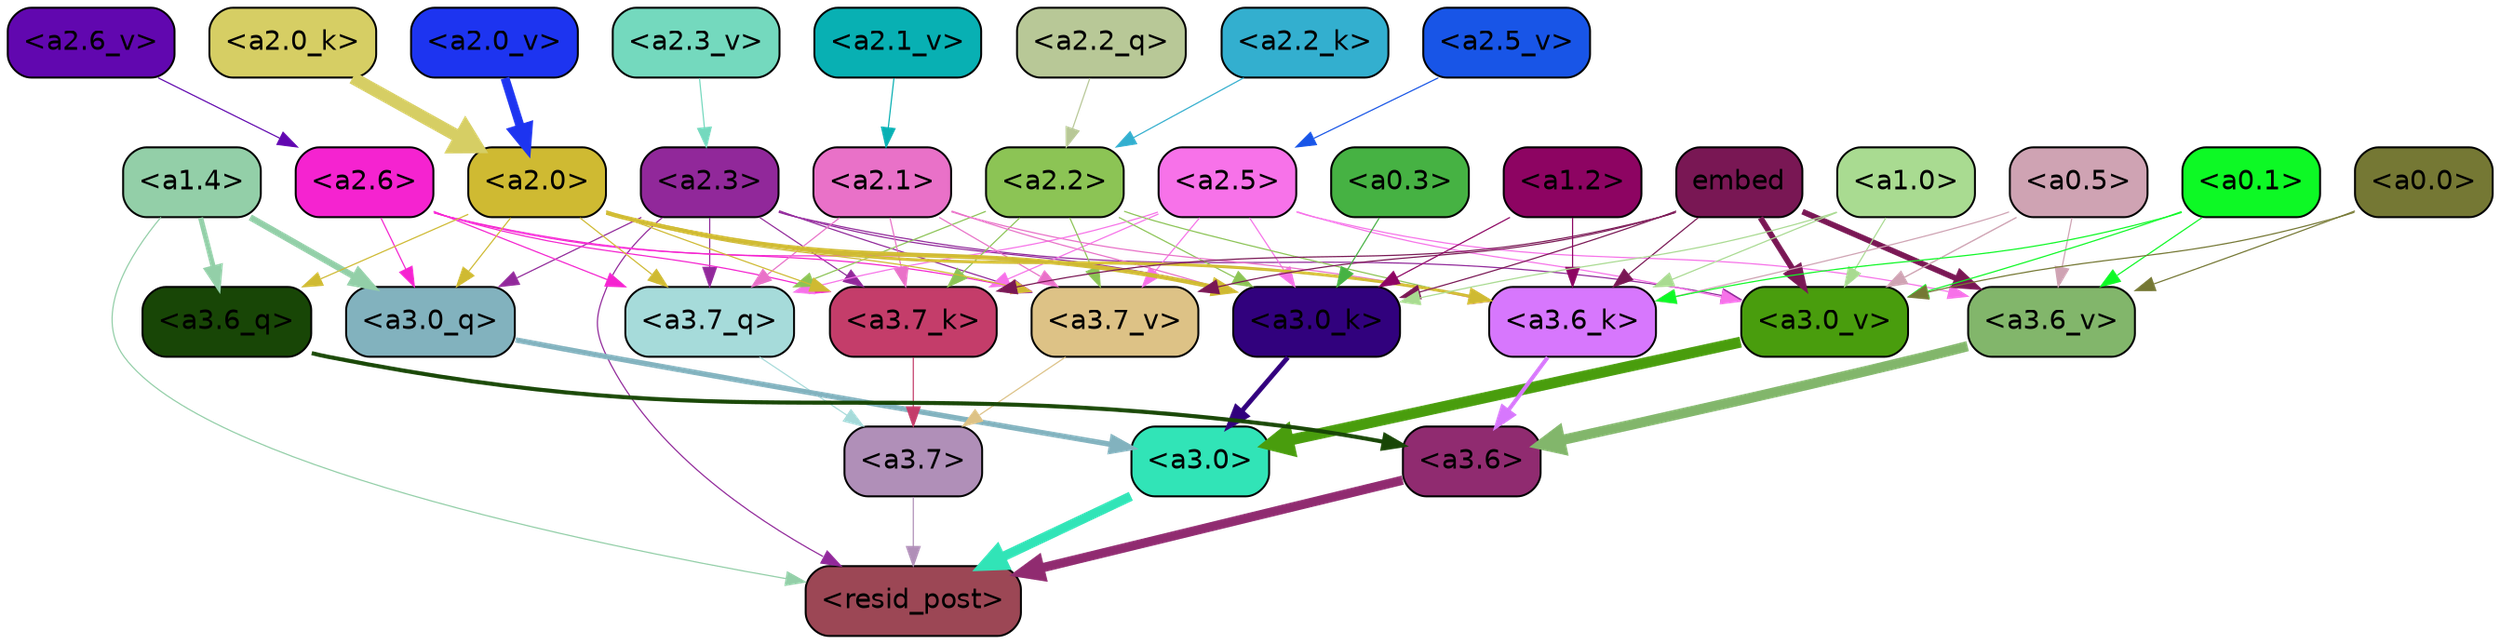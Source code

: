strict digraph "" {
	graph [bgcolor=transparent,
		layout=dot,
		overlap=false,
		splines=true
	];
	"<a3.7>"	[color=black,
		fillcolor="#b08fb8",
		fontname=Helvetica,
		shape=box,
		style="filled, rounded"];
	"<resid_post>"	[color=black,
		fillcolor="#9c4755",
		fontname=Helvetica,
		shape=box,
		style="filled, rounded"];
	"<a3.7>" -> "<resid_post>"	[color="#b08fb8",
		penwidth=0.6];
	"<a3.6>"	[color=black,
		fillcolor="#902b70",
		fontname=Helvetica,
		shape=box,
		style="filled, rounded"];
	"<a3.6>" -> "<resid_post>"	[color="#902b70",
		penwidth=4.753257989883423];
	"<a3.0>"	[color=black,
		fillcolor="#31e4b7",
		fontname=Helvetica,
		shape=box,
		style="filled, rounded"];
	"<a3.0>" -> "<resid_post>"	[color="#31e4b7",
		penwidth=4.90053927898407];
	"<a2.3>"	[color=black,
		fillcolor="#91289a",
		fontname=Helvetica,
		shape=box,
		style="filled, rounded"];
	"<a2.3>" -> "<resid_post>"	[color="#91289a",
		penwidth=0.6];
	"<a3.7_q>"	[color=black,
		fillcolor="#a6dbda",
		fontname=Helvetica,
		shape=box,
		style="filled, rounded"];
	"<a2.3>" -> "<a3.7_q>"	[color="#91289a",
		penwidth=0.6];
	"<a3.0_q>"	[color=black,
		fillcolor="#82b2be",
		fontname=Helvetica,
		shape=box,
		style="filled, rounded"];
	"<a2.3>" -> "<a3.0_q>"	[color="#91289a",
		penwidth=0.6];
	"<a3.7_k>"	[color=black,
		fillcolor="#c43d6a",
		fontname=Helvetica,
		shape=box,
		style="filled, rounded"];
	"<a2.3>" -> "<a3.7_k>"	[color="#91289a",
		penwidth=0.6];
	"<a3.0_k>"	[color=black,
		fillcolor="#31017d",
		fontname=Helvetica,
		shape=box,
		style="filled, rounded"];
	"<a2.3>" -> "<a3.0_k>"	[color="#91289a",
		penwidth=0.6];
	"<a3.7_v>"	[color=black,
		fillcolor="#ddc286",
		fontname=Helvetica,
		shape=box,
		style="filled, rounded"];
	"<a2.3>" -> "<a3.7_v>"	[color="#91289a",
		penwidth=0.6];
	"<a3.0_v>"	[color=black,
		fillcolor="#499d0d",
		fontname=Helvetica,
		shape=box,
		style="filled, rounded"];
	"<a2.3>" -> "<a3.0_v>"	[color="#91289a",
		penwidth=0.6];
	"<a1.4>"	[color=black,
		fillcolor="#93cfa8",
		fontname=Helvetica,
		shape=box,
		style="filled, rounded"];
	"<a1.4>" -> "<resid_post>"	[color="#93cfa8",
		penwidth=0.6];
	"<a3.6_q>"	[color=black,
		fillcolor="#184606",
		fontname=Helvetica,
		shape=box,
		style="filled, rounded"];
	"<a1.4>" -> "<a3.6_q>"	[color="#93cfa8",
		penwidth=2.6043437719345093];
	"<a1.4>" -> "<a3.0_q>"	[color="#93cfa8",
		penwidth=3.2779015004634857];
	"<a3.7_q>" -> "<a3.7>"	[color="#a6dbda",
		penwidth=0.6];
	"<a3.6_q>" -> "<a3.6>"	[color="#184606",
		penwidth=2.091020345687866];
	"<a3.0_q>" -> "<a3.0>"	[color="#82b2be",
		penwidth=2.7421876192092896];
	"<a3.7_k>" -> "<a3.7>"	[color="#c43d6a",
		penwidth=0.6];
	"<a3.6_k>"	[color=black,
		fillcolor="#d777fd",
		fontname=Helvetica,
		shape=box,
		style="filled, rounded"];
	"<a3.6_k>" -> "<a3.6>"	[color="#d777fd",
		penwidth=2.048597991466522];
	"<a3.0_k>" -> "<a3.0>"	[color="#31017d",
		penwidth=2.476402521133423];
	"<a3.7_v>" -> "<a3.7>"	[color="#ddc286",
		penwidth=0.6];
	"<a3.6_v>"	[color=black,
		fillcolor="#82b66b",
		fontname=Helvetica,
		shape=box,
		style="filled, rounded"];
	"<a3.6_v>" -> "<a3.6>"	[color="#82b66b",
		penwidth=5.2550448179244995];
	"<a3.0_v>" -> "<a3.0>"	[color="#499d0d",
		penwidth=5.652270674705505];
	"<a2.6>"	[color=black,
		fillcolor="#f523d0",
		fontname=Helvetica,
		shape=box,
		style="filled, rounded"];
	"<a2.6>" -> "<a3.7_q>"	[color="#f523d0",
		penwidth=0.6];
	"<a2.6>" -> "<a3.0_q>"	[color="#f523d0",
		penwidth=0.6];
	"<a2.6>" -> "<a3.7_k>"	[color="#f523d0",
		penwidth=0.6];
	"<a2.6>" -> "<a3.0_k>"	[color="#f523d0",
		penwidth=0.6];
	"<a2.6>" -> "<a3.7_v>"	[color="#f523d0",
		penwidth=0.6];
	"<a2.5>"	[color=black,
		fillcolor="#f772e9",
		fontname=Helvetica,
		shape=box,
		style="filled, rounded"];
	"<a2.5>" -> "<a3.7_q>"	[color="#f772e9",
		penwidth=0.6];
	"<a2.5>" -> "<a3.7_k>"	[color="#f772e9",
		penwidth=0.6];
	"<a2.5>" -> "<a3.0_k>"	[color="#f772e9",
		penwidth=0.6];
	"<a2.5>" -> "<a3.7_v>"	[color="#f772e9",
		penwidth=0.6];
	"<a2.5>" -> "<a3.6_v>"	[color="#f772e9",
		penwidth=0.6];
	"<a2.5>" -> "<a3.0_v>"	[color="#f772e9",
		penwidth=0.6];
	"<a2.2>"	[color=black,
		fillcolor="#8cc455",
		fontname=Helvetica,
		shape=box,
		style="filled, rounded"];
	"<a2.2>" -> "<a3.7_q>"	[color="#8cc455",
		penwidth=0.6];
	"<a2.2>" -> "<a3.7_k>"	[color="#8cc455",
		penwidth=0.6];
	"<a2.2>" -> "<a3.6_k>"	[color="#8cc455",
		penwidth=0.6];
	"<a2.2>" -> "<a3.0_k>"	[color="#8cc455",
		penwidth=0.6];
	"<a2.2>" -> "<a3.7_v>"	[color="#8cc455",
		penwidth=0.6];
	"<a2.1>"	[color=black,
		fillcolor="#e971c8",
		fontname=Helvetica,
		shape=box,
		style="filled, rounded"];
	"<a2.1>" -> "<a3.7_q>"	[color="#e971c8",
		penwidth=0.6];
	"<a2.1>" -> "<a3.7_k>"	[color="#e971c8",
		penwidth=0.6];
	"<a2.1>" -> "<a3.6_k>"	[color="#e971c8",
		penwidth=0.6];
	"<a2.1>" -> "<a3.0_k>"	[color="#e971c8",
		penwidth=0.6];
	"<a2.1>" -> "<a3.7_v>"	[color="#e971c8",
		penwidth=0.6];
	"<a2.0>"	[color=black,
		fillcolor="#cfba32",
		fontname=Helvetica,
		shape=box,
		style="filled, rounded"];
	"<a2.0>" -> "<a3.7_q>"	[color="#cfba32",
		penwidth=0.6];
	"<a2.0>" -> "<a3.6_q>"	[color="#cfba32",
		penwidth=0.6];
	"<a2.0>" -> "<a3.0_q>"	[color="#cfba32",
		penwidth=0.6];
	"<a2.0>" -> "<a3.7_k>"	[color="#cfba32",
		penwidth=0.6];
	"<a2.0>" -> "<a3.6_k>"	[color="#cfba32",
		penwidth=1.5290023684501648];
	"<a2.0>" -> "<a3.0_k>"	[color="#cfba32",
		penwidth=2.2551413774490356];
	"<a2.0>" -> "<a3.7_v>"	[color="#cfba32",
		penwidth=0.6];
	embed	[color=black,
		fillcolor="#791754",
		fontname=Helvetica,
		shape=box,
		style="filled, rounded"];
	embed -> "<a3.7_k>"	[color="#791754",
		penwidth=0.6];
	embed -> "<a3.6_k>"	[color="#791754",
		penwidth=0.6];
	embed -> "<a3.0_k>"	[color="#791754",
		penwidth=0.6];
	embed -> "<a3.7_v>"	[color="#791754",
		penwidth=0.6];
	embed -> "<a3.6_v>"	[color="#791754",
		penwidth=2.9556376338005066];
	embed -> "<a3.0_v>"	[color="#791754",
		penwidth=2.972973108291626];
	"<a1.2>"	[color=black,
		fillcolor="#8d0462",
		fontname=Helvetica,
		shape=box,
		style="filled, rounded"];
	"<a1.2>" -> "<a3.6_k>"	[color="#8d0462",
		penwidth=0.6];
	"<a1.2>" -> "<a3.0_k>"	[color="#8d0462",
		penwidth=0.6];
	"<a1.0>"	[color=black,
		fillcolor="#a9db91",
		fontname=Helvetica,
		shape=box,
		style="filled, rounded"];
	"<a1.0>" -> "<a3.6_k>"	[color="#a9db91",
		penwidth=0.6];
	"<a1.0>" -> "<a3.0_k>"	[color="#a9db91",
		penwidth=0.6];
	"<a1.0>" -> "<a3.0_v>"	[color="#a9db91",
		penwidth=0.6];
	"<a0.5>"	[color=black,
		fillcolor="#cfa3b3",
		fontname=Helvetica,
		shape=box,
		style="filled, rounded"];
	"<a0.5>" -> "<a3.6_k>"	[color="#cfa3b3",
		penwidth=0.6];
	"<a0.5>" -> "<a3.6_v>"	[color="#cfa3b3",
		penwidth=0.6];
	"<a0.5>" -> "<a3.0_v>"	[color="#cfa3b3",
		penwidth=0.6790935099124908];
	"<a0.1>"	[color=black,
		fillcolor="#0df925",
		fontname=Helvetica,
		shape=box,
		style="filled, rounded"];
	"<a0.1>" -> "<a3.6_k>"	[color="#0df925",
		penwidth=0.6];
	"<a0.1>" -> "<a3.6_v>"	[color="#0df925",
		penwidth=0.6];
	"<a0.1>" -> "<a3.0_v>"	[color="#0df925",
		penwidth=0.6];
	"<a0.3>"	[color=black,
		fillcolor="#46b243",
		fontname=Helvetica,
		shape=box,
		style="filled, rounded"];
	"<a0.3>" -> "<a3.0_k>"	[color="#46b243",
		penwidth=0.6];
	"<a0.0>"	[color=black,
		fillcolor="#757834",
		fontname=Helvetica,
		shape=box,
		style="filled, rounded"];
	"<a0.0>" -> "<a3.6_v>"	[color="#757834",
		penwidth=0.6];
	"<a0.0>" -> "<a3.0_v>"	[color="#757834",
		penwidth=0.6];
	"<a2.2_q>"	[color=black,
		fillcolor="#b8c897",
		fontname=Helvetica,
		shape=box,
		style="filled, rounded"];
	"<a2.2_q>" -> "<a2.2>"	[color="#b8c897",
		penwidth=0.6];
	"<a2.2_k>"	[color=black,
		fillcolor="#33afcf",
		fontname=Helvetica,
		shape=box,
		style="filled, rounded"];
	"<a2.2_k>" -> "<a2.2>"	[color="#33afcf",
		penwidth=0.6];
	"<a2.0_k>"	[color=black,
		fillcolor="#d6ce64",
		fontname=Helvetica,
		shape=box,
		style="filled, rounded"];
	"<a2.0_k>" -> "<a2.0>"	[color="#d6ce64",
		penwidth=6.450865745544434];
	"<a2.6_v>"	[color=black,
		fillcolor="#6107af",
		fontname=Helvetica,
		shape=box,
		style="filled, rounded"];
	"<a2.6_v>" -> "<a2.6>"	[color="#6107af",
		penwidth=0.6];
	"<a2.5_v>"	[color=black,
		fillcolor="#1855e7",
		fontname=Helvetica,
		shape=box,
		style="filled, rounded"];
	"<a2.5_v>" -> "<a2.5>"	[color="#1855e7",
		penwidth=0.6];
	"<a2.3_v>"	[color=black,
		fillcolor="#74d9be",
		fontname=Helvetica,
		shape=box,
		style="filled, rounded"];
	"<a2.3_v>" -> "<a2.3>"	[color="#74d9be",
		penwidth=0.6];
	"<a2.1_v>"	[color=black,
		fillcolor="#08b0b3",
		fontname=Helvetica,
		shape=box,
		style="filled, rounded"];
	"<a2.1_v>" -> "<a2.1>"	[color="#08b0b3",
		penwidth=0.6];
	"<a2.0_v>"	[color=black,
		fillcolor="#1d34f0",
		fontname=Helvetica,
		shape=box,
		style="filled, rounded"];
	"<a2.0_v>" -> "<a2.0>"	[color="#1d34f0",
		penwidth=4.569358706474304];
}
